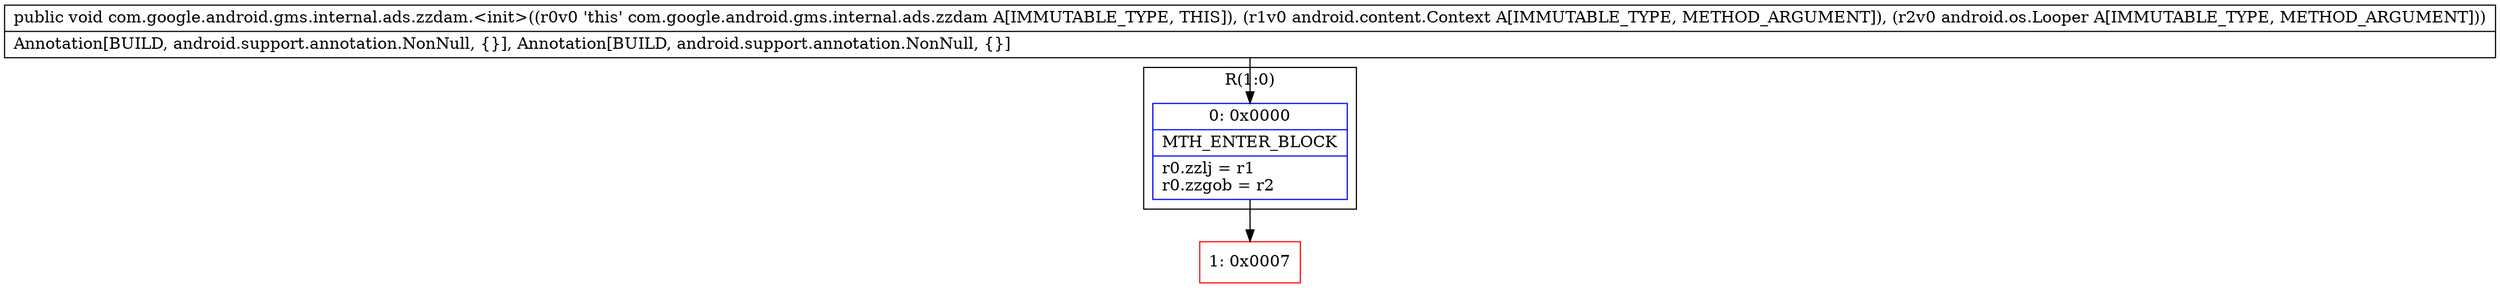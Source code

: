 digraph "CFG forcom.google.android.gms.internal.ads.zzdam.\<init\>(Landroid\/content\/Context;Landroid\/os\/Looper;)V" {
subgraph cluster_Region_1601036095 {
label = "R(1:0)";
node [shape=record,color=blue];
Node_0 [shape=record,label="{0\:\ 0x0000|MTH_ENTER_BLOCK\l|r0.zzlj = r1\lr0.zzgob = r2\l}"];
}
Node_1 [shape=record,color=red,label="{1\:\ 0x0007}"];
MethodNode[shape=record,label="{public void com.google.android.gms.internal.ads.zzdam.\<init\>((r0v0 'this' com.google.android.gms.internal.ads.zzdam A[IMMUTABLE_TYPE, THIS]), (r1v0 android.content.Context A[IMMUTABLE_TYPE, METHOD_ARGUMENT]), (r2v0 android.os.Looper A[IMMUTABLE_TYPE, METHOD_ARGUMENT]))  | Annotation[BUILD, android.support.annotation.NonNull, \{\}], Annotation[BUILD, android.support.annotation.NonNull, \{\}]\l}"];
MethodNode -> Node_0;
Node_0 -> Node_1;
}

